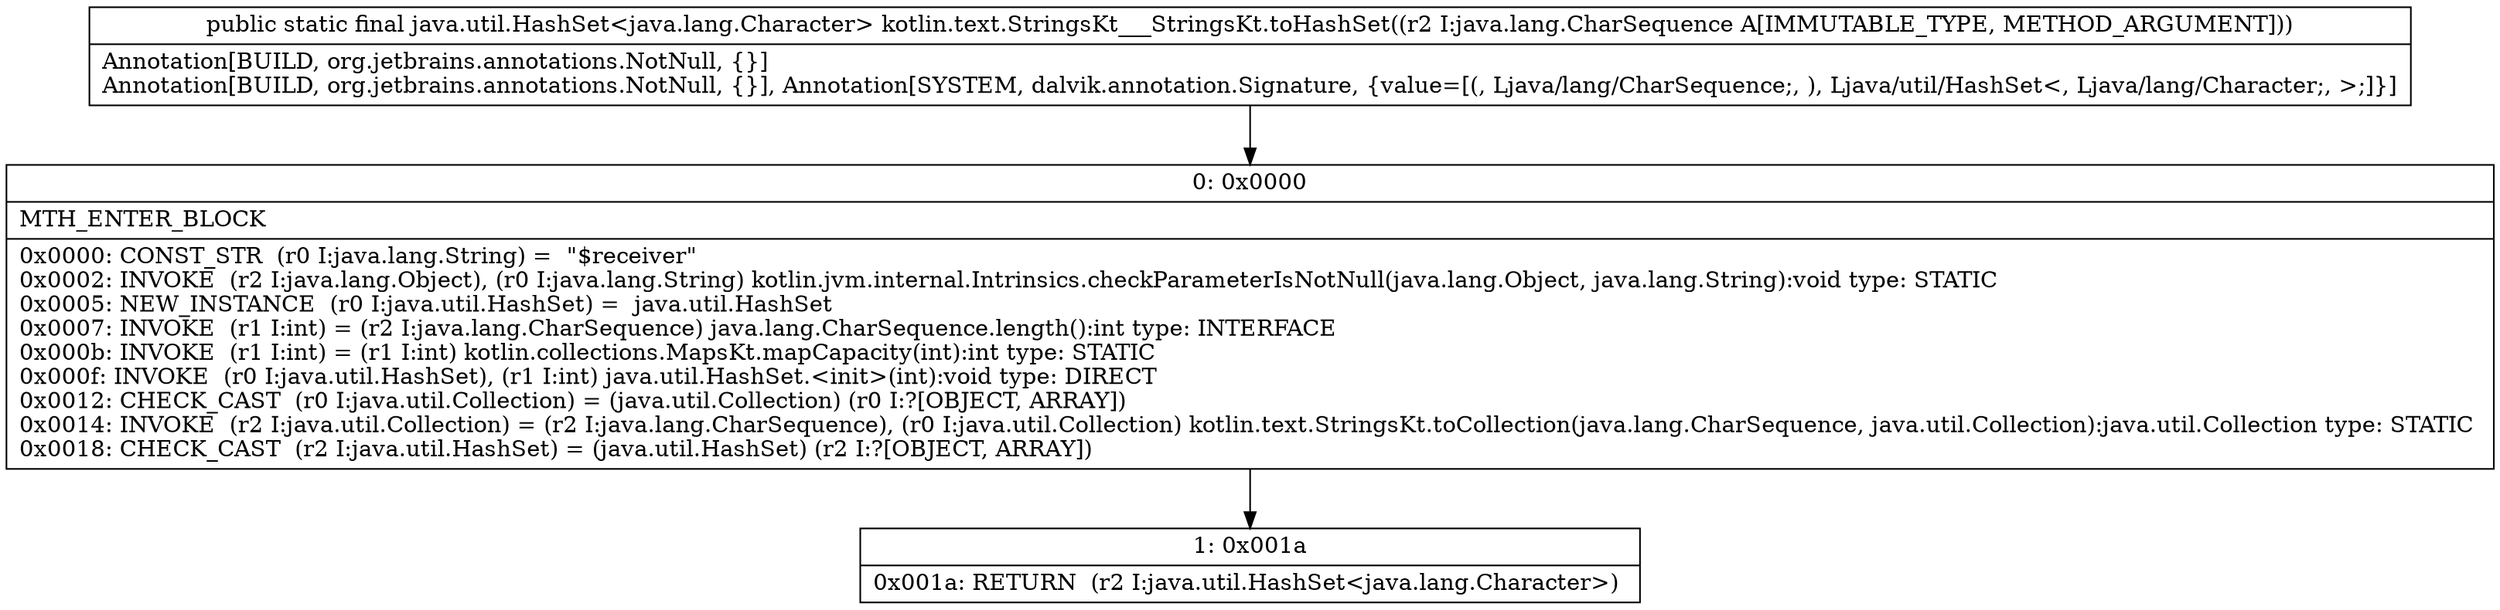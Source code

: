 digraph "CFG forkotlin.text.StringsKt___StringsKt.toHashSet(Ljava\/lang\/CharSequence;)Ljava\/util\/HashSet;" {
Node_0 [shape=record,label="{0\:\ 0x0000|MTH_ENTER_BLOCK\l|0x0000: CONST_STR  (r0 I:java.lang.String) =  \"$receiver\" \l0x0002: INVOKE  (r2 I:java.lang.Object), (r0 I:java.lang.String) kotlin.jvm.internal.Intrinsics.checkParameterIsNotNull(java.lang.Object, java.lang.String):void type: STATIC \l0x0005: NEW_INSTANCE  (r0 I:java.util.HashSet) =  java.util.HashSet \l0x0007: INVOKE  (r1 I:int) = (r2 I:java.lang.CharSequence) java.lang.CharSequence.length():int type: INTERFACE \l0x000b: INVOKE  (r1 I:int) = (r1 I:int) kotlin.collections.MapsKt.mapCapacity(int):int type: STATIC \l0x000f: INVOKE  (r0 I:java.util.HashSet), (r1 I:int) java.util.HashSet.\<init\>(int):void type: DIRECT \l0x0012: CHECK_CAST  (r0 I:java.util.Collection) = (java.util.Collection) (r0 I:?[OBJECT, ARRAY]) \l0x0014: INVOKE  (r2 I:java.util.Collection) = (r2 I:java.lang.CharSequence), (r0 I:java.util.Collection) kotlin.text.StringsKt.toCollection(java.lang.CharSequence, java.util.Collection):java.util.Collection type: STATIC \l0x0018: CHECK_CAST  (r2 I:java.util.HashSet) = (java.util.HashSet) (r2 I:?[OBJECT, ARRAY]) \l}"];
Node_1 [shape=record,label="{1\:\ 0x001a|0x001a: RETURN  (r2 I:java.util.HashSet\<java.lang.Character\>) \l}"];
MethodNode[shape=record,label="{public static final java.util.HashSet\<java.lang.Character\> kotlin.text.StringsKt___StringsKt.toHashSet((r2 I:java.lang.CharSequence A[IMMUTABLE_TYPE, METHOD_ARGUMENT]))  | Annotation[BUILD, org.jetbrains.annotations.NotNull, \{\}]\lAnnotation[BUILD, org.jetbrains.annotations.NotNull, \{\}], Annotation[SYSTEM, dalvik.annotation.Signature, \{value=[(, Ljava\/lang\/CharSequence;, ), Ljava\/util\/HashSet\<, Ljava\/lang\/Character;, \>;]\}]\l}"];
MethodNode -> Node_0;
Node_0 -> Node_1;
}

